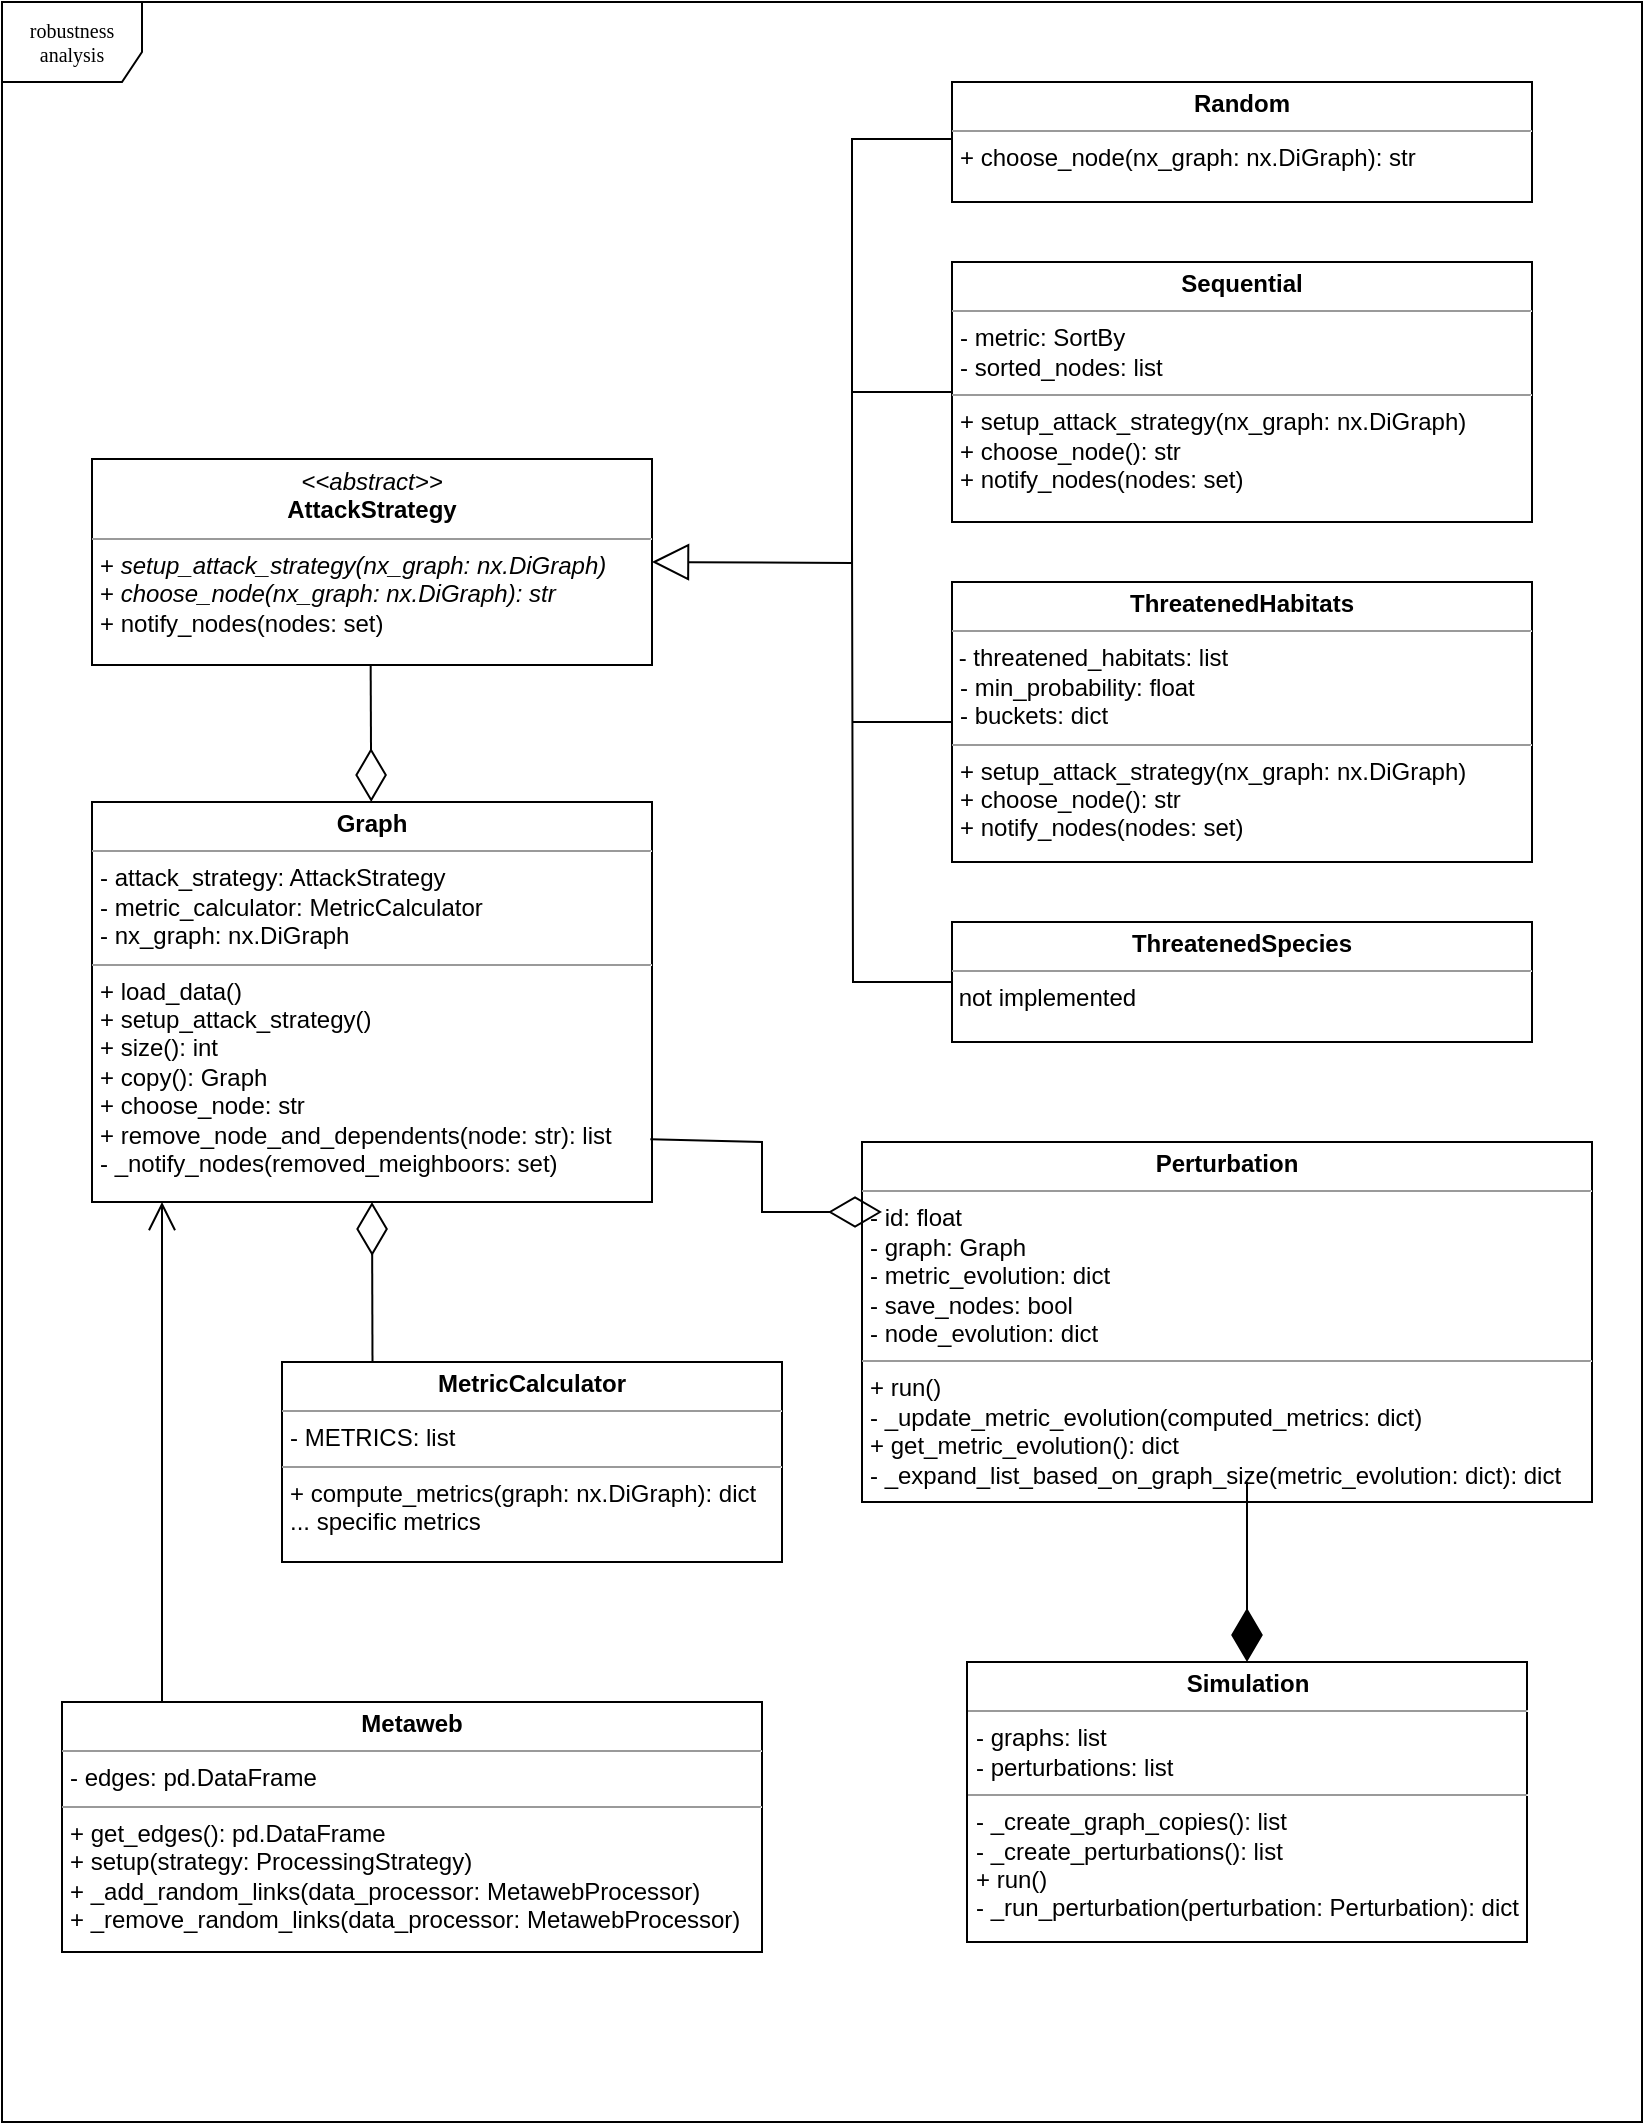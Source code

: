 <mxfile version="21.6.9" type="github">
  <diagram name="Page-1" id="c4acf3e9-155e-7222-9cf6-157b1a14988f">
    <mxGraphModel dx="1130" dy="2055" grid="1" gridSize="10" guides="1" tooltips="1" connect="1" arrows="1" fold="1" page="1" pageScale="1" pageWidth="850" pageHeight="1100" background="none" math="0" shadow="0">
      <root>
        <mxCell id="0" />
        <mxCell id="1" parent="0" />
        <mxCell id="5d2195bd80daf111-18" value="&lt;p style=&quot;margin:0px;margin-top:4px;text-align:center;&quot;&gt;&lt;i&gt;&amp;lt;&amp;lt;abstract&amp;gt;&amp;gt;&lt;/i&gt;&lt;br&gt;&lt;b&gt;AttackStrategy&lt;/b&gt;&lt;/p&gt;&lt;hr size=&quot;1&quot;&gt;&lt;p style=&quot;margin:0px;margin-left:4px;&quot;&gt;&lt;span style=&quot;background-color: initial;&quot;&gt;+&amp;nbsp;&lt;i&gt;setup_attack_strategy&lt;/i&gt;&lt;/span&gt;&lt;span style=&quot;background-color: initial;&quot;&gt;&lt;i&gt;(nx_graph: nx.DiGraph)&lt;/i&gt;&lt;/span&gt;&lt;br&gt;&lt;/p&gt;&lt;p style=&quot;border-color: var(--border-color); margin: 0px 0px 0px 4px;&quot;&gt;+&amp;nbsp;&lt;i style=&quot;border-color: var(--border-color);&quot;&gt;choose_node&lt;/i&gt;&lt;span style=&quot;border-color: var(--border-color); background-color: initial;&quot;&gt;&lt;i style=&quot;border-color: var(--border-color);&quot;&gt;(nx_graph: nx.DiGraph): str&lt;/i&gt;&lt;/span&gt;&lt;/p&gt;&lt;p style=&quot;margin:0px;margin-left:4px;&quot;&gt;+ notify_nodes(nodes: set)&lt;/p&gt;" style="verticalAlign=top;align=left;overflow=fill;fontSize=12;fontFamily=Helvetica;html=1;rounded=0;shadow=0;comic=0;labelBackgroundColor=none;strokeWidth=1" parent="1" vertex="1">
          <mxGeometry x="65" y="248.5" width="280" height="103" as="geometry" />
        </mxCell>
        <mxCell id="5d2195bd80daf111-25" style="edgeStyle=orthogonalEdgeStyle;rounded=0;html=1;dashed=1;labelBackgroundColor=none;startFill=0;endArrow=open;endFill=0;endSize=10;fontFamily=Verdana;fontSize=10;" parent="1" edge="1">
          <mxGeometry relative="1" as="geometry">
            <Array as="points">
              <mxPoint x="370" y="340" />
              <mxPoint x="370" y="300" />
            </Array>
            <mxPoint x="450" y="300" as="targetPoint" />
          </mxGeometry>
        </mxCell>
        <mxCell id="5d2195bd80daf111-28" style="edgeStyle=orthogonalEdgeStyle;rounded=0;html=1;dashed=1;labelBackgroundColor=none;startFill=0;endArrow=open;endFill=0;endSize=10;fontFamily=Verdana;fontSize=10;" parent="1" edge="1">
          <mxGeometry relative="1" as="geometry">
            <Array as="points">
              <mxPoint x="320" y="490" />
              <mxPoint x="320" y="460" />
            </Array>
            <mxPoint x="380" y="460" as="targetPoint" />
          </mxGeometry>
        </mxCell>
        <mxCell id="5d2195bd80daf111-29" style="edgeStyle=orthogonalEdgeStyle;rounded=0;html=1;dashed=1;labelBackgroundColor=none;startFill=0;endArrow=open;endFill=0;endSize=10;fontFamily=Verdana;fontSize=10;" parent="1" edge="1">
          <mxGeometry relative="1" as="geometry">
            <mxPoint x="380" y="520" as="targetPoint" />
          </mxGeometry>
        </mxCell>
        <mxCell id="3E50gxGreODAkLhCtz_D-1" value="&lt;p style=&quot;margin:0px;margin-top:4px;text-align:center;&quot;&gt;&lt;b&gt;Random&lt;/b&gt;&lt;/p&gt;&lt;hr size=&quot;1&quot;&gt;&lt;p style=&quot;border-color: var(--border-color); margin: 0px 0px 0px 4px;&quot;&gt;&lt;span style=&quot;background-color: initial;&quot;&gt;+&amp;nbsp;&lt;/span&gt;&lt;span style=&quot;background-color: initial; border-color: var(--border-color);&quot;&gt;choose_node&lt;/span&gt;&lt;span style=&quot;background-color: initial; border-color: var(--border-color);&quot;&gt;&lt;span style=&quot;border-color: var(--border-color);&quot;&gt;(nx_graph: nx.DiGraph): str&lt;/span&gt;&lt;/span&gt;&lt;br&gt;&lt;/p&gt;" style="verticalAlign=top;align=left;overflow=fill;fontSize=12;fontFamily=Helvetica;html=1;rounded=0;shadow=0;comic=0;labelBackgroundColor=none;strokeWidth=1" vertex="1" parent="1">
          <mxGeometry x="495" y="60" width="290" height="60" as="geometry" />
        </mxCell>
        <mxCell id="3E50gxGreODAkLhCtz_D-24" style="edgeStyle=orthogonalEdgeStyle;rounded=0;orthogonalLoop=1;jettySize=auto;html=1;endArrow=none;endFill=0;" edge="1" parent="1" source="3E50gxGreODAkLhCtz_D-3">
          <mxGeometry relative="1" as="geometry">
            <mxPoint x="445" y="215" as="targetPoint" />
          </mxGeometry>
        </mxCell>
        <mxCell id="3E50gxGreODAkLhCtz_D-3" value="&lt;p style=&quot;margin:0px;margin-top:4px;text-align:center;&quot;&gt;&lt;b&gt;Sequential&lt;/b&gt;&lt;/p&gt;&lt;hr size=&quot;1&quot;&gt;&lt;p style=&quot;margin:0px;margin-left:4px;&quot;&gt;- metric: SortBy&lt;br&gt;- sorted_nodes: list&lt;/p&gt;&lt;hr size=&quot;1&quot;&gt;&lt;p style=&quot;border-color: var(--border-color); margin: 0px 0px 0px 4px;&quot;&gt;+&amp;nbsp;&lt;span style=&quot;border-color: var(--border-color);&quot;&gt;setup_attack_strategy&lt;/span&gt;&lt;span style=&quot;border-color: var(--border-color); background-color: initial;&quot;&gt;&lt;span style=&quot;border-color: var(--border-color);&quot;&gt;(nx_graph: nx.DiGraph)&lt;/span&gt;&lt;/span&gt;&lt;br style=&quot;border-color: var(--border-color);&quot;&gt;&lt;/p&gt;&lt;p style=&quot;border-color: var(--border-color); margin: 0px 0px 0px 4px;&quot;&gt;+&amp;nbsp;&lt;span style=&quot;border-color: var(--border-color);&quot;&gt;choose_node&lt;/span&gt;&lt;span style=&quot;border-color: var(--border-color); background-color: initial;&quot;&gt;&lt;span style=&quot;border-color: var(--border-color);&quot;&gt;(): str&lt;/span&gt;&lt;/span&gt;&lt;/p&gt;&lt;p style=&quot;border-color: var(--border-color); margin: 0px 0px 0px 4px;&quot;&gt;&lt;span style=&quot;border-color: var(--border-color); background-color: initial;&quot;&gt;&lt;span style=&quot;border-color: var(--border-color);&quot;&gt;+ notify_nodes(nodes: set)&lt;/span&gt;&lt;/span&gt;&lt;/p&gt;" style="verticalAlign=top;align=left;overflow=fill;fontSize=12;fontFamily=Helvetica;html=1;rounded=0;shadow=0;comic=0;labelBackgroundColor=none;strokeWidth=1" vertex="1" parent="1">
          <mxGeometry x="495" y="150" width="290" height="130" as="geometry" />
        </mxCell>
        <mxCell id="3E50gxGreODAkLhCtz_D-29" style="edgeStyle=orthogonalEdgeStyle;rounded=0;orthogonalLoop=1;jettySize=auto;html=1;endArrow=none;endFill=0;" edge="1" parent="1" source="3E50gxGreODAkLhCtz_D-4">
          <mxGeometry relative="1" as="geometry">
            <mxPoint x="445" y="380" as="targetPoint" />
          </mxGeometry>
        </mxCell>
        <mxCell id="3E50gxGreODAkLhCtz_D-4" value="&lt;p style=&quot;margin:0px;margin-top:4px;text-align:center;&quot;&gt;&lt;b&gt;ThreatenedHabitats&lt;/b&gt;&lt;/p&gt;&lt;hr size=&quot;1&quot;&gt;&amp;nbsp;-&lt;span style=&quot;background-color: initial;&quot;&gt;&amp;nbsp;threatened_habitats&lt;/span&gt;&lt;span style=&quot;background-color: initial;&quot;&gt;: list&lt;/span&gt;&lt;br&gt;&lt;p style=&quot;margin:0px;margin-left:4px;&quot;&gt;- min_probability: float&lt;/p&gt;&lt;p style=&quot;margin:0px;margin-left:4px;&quot;&gt;- buckets: dict&lt;/p&gt;&lt;hr size=&quot;1&quot;&gt;&lt;p style=&quot;border-color: var(--border-color); margin: 0px 0px 0px 4px;&quot;&gt;+&amp;nbsp;&lt;span style=&quot;border-color: var(--border-color);&quot;&gt;setup_attack_strategy&lt;/span&gt;&lt;span style=&quot;border-color: var(--border-color); background-color: initial;&quot;&gt;&lt;span style=&quot;border-color: var(--border-color);&quot;&gt;(nx_graph: nx.DiGraph)&lt;/span&gt;&lt;/span&gt;&lt;br style=&quot;border-color: var(--border-color);&quot;&gt;&lt;/p&gt;&lt;p style=&quot;border-color: var(--border-color); margin: 0px 0px 0px 4px;&quot;&gt;+&amp;nbsp;&lt;span style=&quot;border-color: var(--border-color);&quot;&gt;choose_node&lt;/span&gt;&lt;span style=&quot;border-color: var(--border-color); background-color: initial;&quot;&gt;&lt;span style=&quot;border-color: var(--border-color);&quot;&gt;(): str&lt;/span&gt;&lt;/span&gt;&lt;/p&gt;&lt;p style=&quot;border-color: var(--border-color); margin: 0px 0px 0px 4px;&quot;&gt;&lt;span style=&quot;border-color: var(--border-color); background-color: initial;&quot;&gt;&lt;span style=&quot;border-color: var(--border-color);&quot;&gt;+ notify_nodes(nodes: set)&lt;/span&gt;&lt;/span&gt;&lt;/p&gt;" style="verticalAlign=top;align=left;overflow=fill;fontSize=12;fontFamily=Helvetica;html=1;rounded=0;shadow=0;comic=0;labelBackgroundColor=none;strokeWidth=1" vertex="1" parent="1">
          <mxGeometry x="495" y="310" width="290" height="140" as="geometry" />
        </mxCell>
        <mxCell id="3E50gxGreODAkLhCtz_D-28" style="edgeStyle=orthogonalEdgeStyle;rounded=0;orthogonalLoop=1;jettySize=auto;html=1;endArrow=none;endFill=0;" edge="1" parent="1" source="3E50gxGreODAkLhCtz_D-5">
          <mxGeometry relative="1" as="geometry">
            <mxPoint x="445" y="288.5" as="targetPoint" />
          </mxGeometry>
        </mxCell>
        <mxCell id="3E50gxGreODAkLhCtz_D-5" value="&lt;p style=&quot;margin:0px;margin-top:4px;text-align:center;&quot;&gt;&lt;b&gt;ThreatenedSpecies&lt;/b&gt;&lt;/p&gt;&lt;hr size=&quot;1&quot;&gt;&amp;nbsp;not implemented" style="verticalAlign=top;align=left;overflow=fill;fontSize=12;fontFamily=Helvetica;html=1;rounded=0;shadow=0;comic=0;labelBackgroundColor=none;strokeWidth=1" vertex="1" parent="1">
          <mxGeometry x="495" y="480" width="290" height="60" as="geometry" />
        </mxCell>
        <mxCell id="3E50gxGreODAkLhCtz_D-6" value="&lt;p style=&quot;margin:0px;margin-top:4px;text-align:center;&quot;&gt;&lt;b&gt;Perturbation&lt;/b&gt;&lt;/p&gt;&lt;hr size=&quot;1&quot;&gt;&lt;p style=&quot;margin:0px;margin-left:4px;&quot;&gt;- id: float&lt;br&gt;- graph: Graph&lt;/p&gt;&lt;p style=&quot;margin:0px;margin-left:4px;&quot;&gt;- metric_evolution: dict&lt;/p&gt;&lt;p style=&quot;margin:0px;margin-left:4px;&quot;&gt;- save_nodes: bool&lt;/p&gt;&lt;p style=&quot;margin:0px;margin-left:4px;&quot;&gt;- node_evolution: dict&lt;/p&gt;&lt;hr size=&quot;1&quot;&gt;&lt;p style=&quot;border-color: var(--border-color); margin: 0px 0px 0px 4px;&quot;&gt;+ run()&lt;/p&gt;&lt;p style=&quot;border-color: var(--border-color); margin: 0px 0px 0px 4px;&quot;&gt;-&amp;nbsp;_update_metric_evolution(computed_metrics: dict)&lt;/p&gt;&lt;p style=&quot;border-color: var(--border-color); margin: 0px 0px 0px 4px;&quot;&gt;+ get_metric_evolution(): dict&lt;/p&gt;&lt;p style=&quot;border-color: var(--border-color); margin: 0px 0px 0px 4px;&quot;&gt;-&amp;nbsp;_expand_list_based_on_graph_size(metric_evolution: dict): dict&lt;/p&gt;" style="verticalAlign=top;align=left;overflow=fill;fontSize=12;fontFamily=Helvetica;html=1;rounded=0;shadow=0;comic=0;labelBackgroundColor=none;strokeWidth=1" vertex="1" parent="1">
          <mxGeometry x="450" y="590" width="365" height="180" as="geometry" />
        </mxCell>
        <mxCell id="3E50gxGreODAkLhCtz_D-14" value="" style="endArrow=block;endSize=16;endFill=0;html=1;rounded=0;entryX=1;entryY=0.5;entryDx=0;entryDy=0;" edge="1" parent="1" target="5d2195bd80daf111-18">
          <mxGeometry x="-0.125" y="-100" width="160" relative="1" as="geometry">
            <mxPoint x="495" y="88.5" as="sourcePoint" />
            <mxPoint x="435" y="379.47" as="targetPoint" />
            <Array as="points">
              <mxPoint x="445" y="88.5" />
              <mxPoint x="445" y="198.5" />
              <mxPoint x="445" y="300.5" />
            </Array>
            <mxPoint x="-1" as="offset" />
          </mxGeometry>
        </mxCell>
        <mxCell id="3E50gxGreODAkLhCtz_D-34" value="&lt;p style=&quot;margin:0px;margin-top:4px;text-align:center;&quot;&gt;&lt;b&gt;Metaweb&lt;/b&gt;&lt;/p&gt;&lt;hr size=&quot;1&quot;&gt;&lt;p style=&quot;margin:0px;margin-left:4px;&quot;&gt;- edges: pd.DataFrame&lt;br&gt;&lt;/p&gt;&lt;hr size=&quot;1&quot;&gt;&lt;p style=&quot;border-color: var(--border-color); margin: 0px 0px 0px 4px;&quot;&gt;+ get_edges(): pd.DataFrame&lt;/p&gt;&lt;p style=&quot;border-color: var(--border-color); margin: 0px 0px 0px 4px;&quot;&gt;+ setup(strategy: ProcessingStrategy)&lt;/p&gt;&lt;p style=&quot;border-color: var(--border-color); margin: 0px 0px 0px 4px;&quot;&gt;+&amp;nbsp;_add_random_links&lt;span style=&quot;background-color: initial;&quot;&gt;(data_processor: MetawebProcessor)&lt;/span&gt;&lt;/p&gt;&lt;p style=&quot;border-color: var(--border-color); margin: 0px 0px 0px 4px;&quot;&gt;+&amp;nbsp;_remove_random_links&lt;span style=&quot;background-color: initial;&quot;&gt;(data_processor: MetawebProcessor)&lt;/span&gt;&lt;/p&gt;" style="verticalAlign=top;align=left;overflow=fill;fontSize=12;fontFamily=Helvetica;html=1;rounded=0;shadow=0;comic=0;labelBackgroundColor=none;strokeWidth=1" vertex="1" parent="1">
          <mxGeometry x="50" y="870" width="350" height="125" as="geometry" />
        </mxCell>
        <mxCell id="3E50gxGreODAkLhCtz_D-36" value="" style="endArrow=diamondThin;endFill=0;endSize=24;html=1;rounded=0;exitX=0.5;exitY=1;exitDx=0;exitDy=0;" edge="1" parent="1" target="3E50gxGreODAkLhCtz_D-7">
          <mxGeometry width="160" relative="1" as="geometry">
            <mxPoint x="204.33" y="351.5" as="sourcePoint" />
            <mxPoint x="204.33" y="608.5" as="targetPoint" />
          </mxGeometry>
        </mxCell>
        <mxCell id="3E50gxGreODAkLhCtz_D-7" value="&lt;p style=&quot;margin:0px;margin-top:4px;text-align:center;&quot;&gt;&lt;b&gt;Graph&lt;/b&gt;&lt;/p&gt;&lt;hr size=&quot;1&quot;&gt;&lt;p style=&quot;margin:0px;margin-left:4px;&quot;&gt;- attack_strategy: AttackStrategy&lt;br&gt;- metric_calculator: MetricCalculator&lt;/p&gt;&lt;p style=&quot;margin:0px;margin-left:4px;&quot;&gt;- nx_graph: nx.DiGraph&lt;/p&gt;&lt;hr size=&quot;1&quot;&gt;&lt;p style=&quot;border-color: var(--border-color); margin: 0px 0px 0px 4px;&quot;&gt;+ load_data()&lt;/p&gt;&lt;p style=&quot;border-color: var(--border-color); margin: 0px 0px 0px 4px;&quot;&gt;+&amp;nbsp;setup_attack_strategy()&lt;/p&gt;&lt;p style=&quot;border-color: var(--border-color); margin: 0px 0px 0px 4px;&quot;&gt;+ size(): int&lt;br&gt;+ copy(): Graph&lt;/p&gt;&lt;p style=&quot;border-color: var(--border-color); margin: 0px 0px 0px 4px;&quot;&gt;+ choose_node: str&lt;/p&gt;&lt;p style=&quot;border-color: var(--border-color); margin: 0px 0px 0px 4px;&quot;&gt;&lt;span style=&quot;background-color: initial;&quot;&gt;+&amp;nbsp;&lt;/span&gt;remove_node_and_dependents(node: str): list&lt;/p&gt;&lt;p style=&quot;border-color: var(--border-color); margin: 0px 0px 0px 4px;&quot;&gt;- _notify_nodes(removed_meighboors:&amp;nbsp;set)&lt;br&gt;&lt;/p&gt;" style="verticalAlign=top;align=left;overflow=fill;fontSize=12;fontFamily=Helvetica;html=1;rounded=0;shadow=0;comic=0;labelBackgroundColor=none;strokeWidth=1" vertex="1" parent="1">
          <mxGeometry x="65" y="420" width="280" height="200" as="geometry" />
        </mxCell>
        <mxCell id="3E50gxGreODAkLhCtz_D-37" value="&lt;p style=&quot;margin:0px;margin-top:4px;text-align:center;&quot;&gt;&lt;b&gt;Simulation&lt;/b&gt;&lt;/p&gt;&lt;hr size=&quot;1&quot;&gt;&lt;p style=&quot;margin:0px;margin-left:4px;&quot;&gt;- graphs: list&lt;br&gt;&lt;/p&gt;&lt;p style=&quot;margin:0px;margin-left:4px;&quot;&gt;- perturbations: list&lt;/p&gt;&lt;hr size=&quot;1&quot;&gt;&lt;p style=&quot;border-color: var(--border-color); margin: 0px 0px 0px 4px;&quot;&gt;- _create_graph_copies&lt;span style=&quot;background-color: initial;&quot;&gt;(): list&lt;/span&gt;&lt;/p&gt;&lt;p style=&quot;border-color: var(--border-color); margin: 0px 0px 0px 4px;&quot;&gt;&lt;span style=&quot;background-color: initial;&quot;&gt;-&amp;nbsp;&lt;/span&gt;_create_perturbations(): list&lt;/p&gt;&lt;p style=&quot;border-color: var(--border-color); margin: 0px 0px 0px 4px;&quot;&gt;+ run()&lt;/p&gt;&lt;p style=&quot;border-color: var(--border-color); margin: 0px 0px 0px 4px;&quot;&gt;-&amp;nbsp;_run_perturbation(perturbation: Perturbation): dict&lt;/p&gt;&lt;p style=&quot;border-color: var(--border-color); margin: 0px 0px 0px 4px;&quot;&gt;&lt;span style=&quot;background-color: initial;&quot;&gt;&lt;br&gt;&lt;/span&gt;&lt;/p&gt;" style="verticalAlign=top;align=left;overflow=fill;fontSize=12;fontFamily=Helvetica;html=1;rounded=0;shadow=0;comic=0;labelBackgroundColor=none;strokeWidth=1" vertex="1" parent="1">
          <mxGeometry x="502.5" y="850" width="280" height="140" as="geometry" />
        </mxCell>
        <mxCell id="3E50gxGreODAkLhCtz_D-38" value="&lt;p style=&quot;margin:0px;margin-top:4px;text-align:center;&quot;&gt;&lt;b&gt;MetricCalculator&lt;/b&gt;&lt;/p&gt;&lt;hr size=&quot;1&quot;&gt;&lt;p style=&quot;margin:0px;margin-left:4px;&quot;&gt;- METRICS: list&lt;br&gt;&lt;/p&gt;&lt;hr size=&quot;1&quot;&gt;&lt;p style=&quot;border-color: var(--border-color); margin: 0px 0px 0px 4px;&quot;&gt;+&amp;nbsp;compute_metrics&lt;span style=&quot;background-color: initial;&quot;&gt;(graph: nx.DiGraph): dict&lt;/span&gt;&lt;/p&gt;&lt;p style=&quot;border-color: var(--border-color); margin: 0px 0px 0px 4px;&quot;&gt;... specific metrics&lt;/p&gt;" style="verticalAlign=top;align=left;overflow=fill;fontSize=12;fontFamily=Helvetica;html=1;rounded=0;shadow=0;comic=0;labelBackgroundColor=none;strokeWidth=1" vertex="1" parent="1">
          <mxGeometry x="160" y="700" width="250" height="100" as="geometry" />
        </mxCell>
        <mxCell id="3E50gxGreODAkLhCtz_D-39" value="" style="endArrow=diamondThin;endFill=0;endSize=24;html=1;rounded=0;entryX=0.5;entryY=1;entryDx=0;entryDy=0;exitX=0.181;exitY=-0.002;exitDx=0;exitDy=0;exitPerimeter=0;" edge="1" parent="1" source="3E50gxGreODAkLhCtz_D-38" target="3E50gxGreODAkLhCtz_D-7">
          <mxGeometry width="160" relative="1" as="geometry">
            <mxPoint x="205" y="690" as="sourcePoint" />
            <mxPoint x="410" y="720" as="targetPoint" />
          </mxGeometry>
        </mxCell>
        <mxCell id="3E50gxGreODAkLhCtz_D-41" value="" style="endArrow=open;endFill=1;endSize=12;html=1;rounded=0;" edge="1" parent="1">
          <mxGeometry width="160" relative="1" as="geometry">
            <mxPoint x="100" y="870" as="sourcePoint" />
            <mxPoint x="100" y="620" as="targetPoint" />
          </mxGeometry>
        </mxCell>
        <mxCell id="3E50gxGreODAkLhCtz_D-42" value="" style="endArrow=diamondThin;endFill=0;endSize=24;html=1;rounded=0;entryX=0;entryY=0.25;entryDx=0;entryDy=0;exitX=0.997;exitY=0.843;exitDx=0;exitDy=0;exitPerimeter=0;" edge="1" parent="1" source="3E50gxGreODAkLhCtz_D-7">
          <mxGeometry width="160" relative="1" as="geometry">
            <mxPoint x="424" y="700" as="sourcePoint" />
            <mxPoint x="460" y="625" as="targetPoint" />
            <Array as="points">
              <mxPoint x="400" y="590" />
              <mxPoint x="400" y="625" />
            </Array>
          </mxGeometry>
        </mxCell>
        <mxCell id="3E50gxGreODAkLhCtz_D-44" value="" style="endArrow=diamondThin;endFill=1;endSize=24;html=1;rounded=0;entryX=0.5;entryY=0;entryDx=0;entryDy=0;exitX=0.5;exitY=1;exitDx=0;exitDy=0;" edge="1" parent="1" target="3E50gxGreODAkLhCtz_D-37">
          <mxGeometry width="160" relative="1" as="geometry">
            <mxPoint x="642.5" y="760" as="sourcePoint" />
            <mxPoint x="750" y="770" as="targetPoint" />
          </mxGeometry>
        </mxCell>
        <mxCell id="3E50gxGreODAkLhCtz_D-45" value="robustness&lt;br&gt;analysis" style="shape=umlFrame;whiteSpace=wrap;html=1;rounded=0;shadow=0;comic=0;labelBackgroundColor=none;strokeWidth=1;fontFamily=Verdana;fontSize=10;align=center;width=70;height=40;" vertex="1" parent="1">
          <mxGeometry x="20" y="20" width="820" height="1060" as="geometry" />
        </mxCell>
      </root>
    </mxGraphModel>
  </diagram>
</mxfile>
